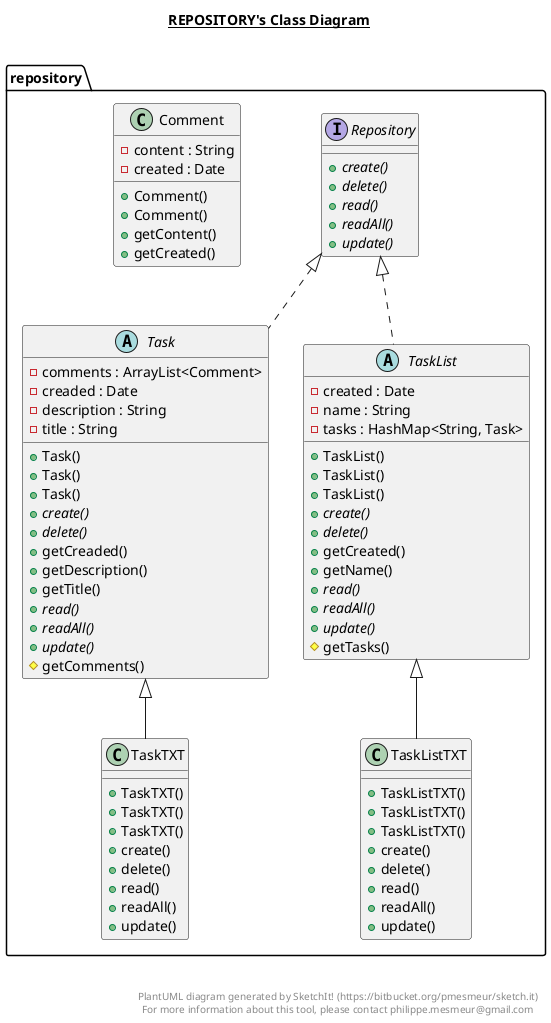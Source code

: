 @startuml

title __REPOSITORY's Class Diagram__\n

  namespace repository {
    class repository.Comment {
        - content : String
        - created : Date
        + Comment()
        + Comment()
        + getContent()
        + getCreated()
    }
  }
  

  namespace repository {
    interface repository.Repository {
        {abstract} + create()
        {abstract} + delete()
        {abstract} + read()
        {abstract} + readAll()
        {abstract} + update()
    }
  }
  

  namespace repository {
    abstract class repository.Task {
        - comments : ArrayList<Comment>
        - creaded : Date
        - description : String
        - title : String
        + Task()
        + Task()
        + Task()
        {abstract} + create()
        {abstract} + delete()
        + getCreaded()
        + getDescription()
        + getTitle()
        {abstract} + read()
        {abstract} + readAll()
        {abstract} + update()
        # getComments()
    }
  }
  

  namespace repository {
    abstract class repository.TaskList {
        - created : Date
        - name : String
        - tasks : HashMap<String, Task>
        + TaskList()
        + TaskList()
        + TaskList()
        {abstract} + create()
        {abstract} + delete()
        + getCreated()
        + getName()
        {abstract} + read()
        {abstract} + readAll()
        {abstract} + update()
        # getTasks()
    }
  }
  

  namespace repository {
    class repository.TaskListTXT {
        + TaskListTXT()
        + TaskListTXT()
        + TaskListTXT()
        + create()
        + delete()
        + read()
        + readAll()
        + update()
    }
  }
  

  namespace repository {
    class repository.TaskTXT {
        + TaskTXT()
        + TaskTXT()
        + TaskTXT()
        + create()
        + delete()
        + read()
        + readAll()
        + update()
    }
  }
  

  repository.Task .up.|> repository.Repository
  repository.TaskList .up.|> repository.Repository
  repository.TaskListTXT -up-|> repository.TaskList
  repository.TaskTXT -up-|> repository.Task


right footer


PlantUML diagram generated by SketchIt! (https://bitbucket.org/pmesmeur/sketch.it)
For more information about this tool, please contact philippe.mesmeur@gmail.com
endfooter

@enduml
